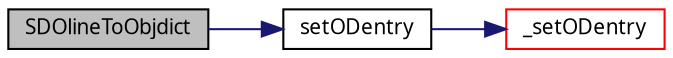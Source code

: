 digraph G
{
  edge [fontname="FreeSans.ttf",fontsize=10,labelfontname="FreeSans.ttf",labelfontsize=10];
  node [fontname="FreeSans.ttf",fontsize=10,shape=record];
  rankdir=LR;
  Node1 [label="SDOlineToObjdict",height=0.2,width=0.4,color="black", fillcolor="grey75", style="filled" fontcolor="black"];
  Node1 -> Node2 [color="midnightblue",fontsize=10,style="solid"];
  Node2 [label="setODentry",height=0.2,width=0.4,color="black", fillcolor="white", style="filled",URL="$objacces_8c.html#17e598cc1b2e60380e2e4e75afe9b3b0"];
  Node2 -> Node3 [color="midnightblue",fontsize=10,style="solid"];
  Node3 [label="_setODentry",height=0.2,width=0.4,color="red", fillcolor="white", style="filled",URL="$objacces_8c.html#72f69950be4a1352fc78648c71454820"];
}
